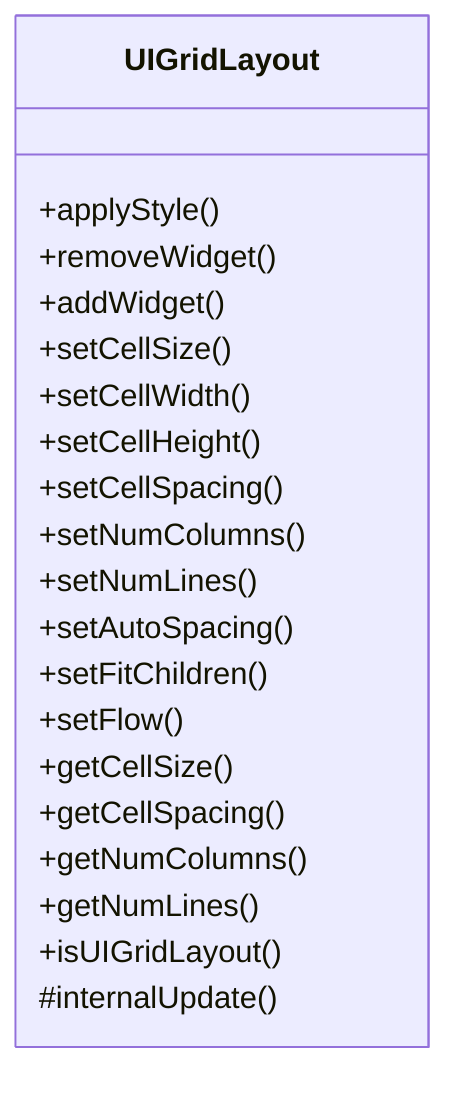 classDiagram
    class UIGridLayout {
        +applyStyle()
        +removeWidget()
        +addWidget()
        +setCellSize()
        +setCellWidth()
        +setCellHeight()
        +setCellSpacing()
        +setNumColumns()
        +setNumLines()
        +setAutoSpacing()
        +setFitChildren()
        +setFlow()
        +getCellSize()
        +getCellSpacing()
        +getNumColumns()
        +getNumLines()
        +isUIGridLayout()
        #internalUpdate()
    }